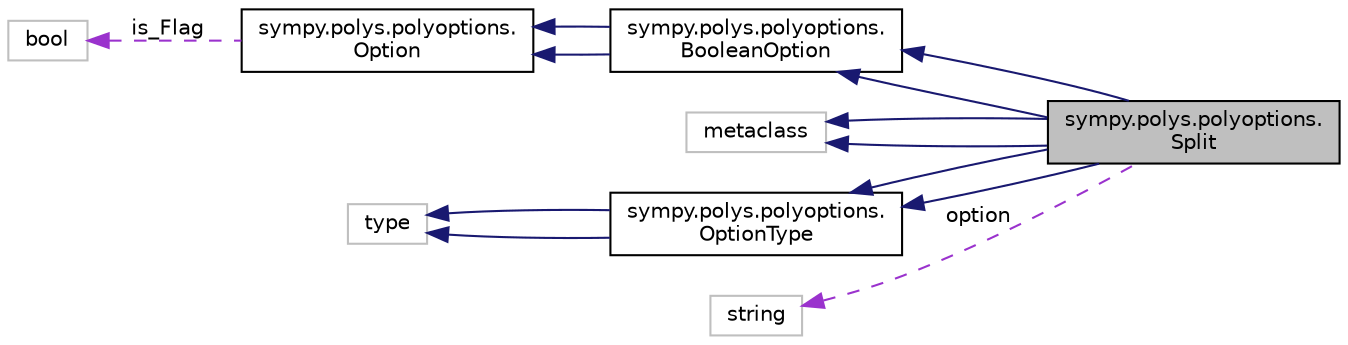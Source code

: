 digraph "sympy.polys.polyoptions.Split"
{
 // LATEX_PDF_SIZE
  edge [fontname="Helvetica",fontsize="10",labelfontname="Helvetica",labelfontsize="10"];
  node [fontname="Helvetica",fontsize="10",shape=record];
  rankdir="LR";
  Node1 [label="sympy.polys.polyoptions.\lSplit",height=0.2,width=0.4,color="black", fillcolor="grey75", style="filled", fontcolor="black",tooltip=" "];
  Node2 -> Node1 [dir="back",color="midnightblue",fontsize="10",style="solid",fontname="Helvetica"];
  Node2 [label="sympy.polys.polyoptions.\lBooleanOption",height=0.2,width=0.4,color="black", fillcolor="white", style="filled",URL="$classsympy_1_1polys_1_1polyoptions_1_1BooleanOption.html",tooltip=" "];
  Node3 -> Node2 [dir="back",color="midnightblue",fontsize="10",style="solid",fontname="Helvetica"];
  Node3 [label="sympy.polys.polyoptions.\lOption",height=0.2,width=0.4,color="black", fillcolor="white", style="filled",URL="$classsympy_1_1polys_1_1polyoptions_1_1Option.html",tooltip=" "];
  Node4 -> Node3 [dir="back",color="darkorchid3",fontsize="10",style="dashed",label=" is_Flag" ,fontname="Helvetica"];
  Node4 [label="bool",height=0.2,width=0.4,color="grey75", fillcolor="white", style="filled",tooltip=" "];
  Node3 -> Node2 [dir="back",color="midnightblue",fontsize="10",style="solid",fontname="Helvetica"];
  Node5 -> Node1 [dir="back",color="midnightblue",fontsize="10",style="solid",fontname="Helvetica"];
  Node5 [label="metaclass",height=0.2,width=0.4,color="grey75", fillcolor="white", style="filled",tooltip=" "];
  Node6 -> Node1 [dir="back",color="midnightblue",fontsize="10",style="solid",fontname="Helvetica"];
  Node6 [label="sympy.polys.polyoptions.\lOptionType",height=0.2,width=0.4,color="black", fillcolor="white", style="filled",URL="$classsympy_1_1polys_1_1polyoptions_1_1OptionType.html",tooltip=" "];
  Node7 -> Node6 [dir="back",color="midnightblue",fontsize="10",style="solid",fontname="Helvetica"];
  Node7 [label="type",height=0.2,width=0.4,color="grey75", fillcolor="white", style="filled",tooltip=" "];
  Node7 -> Node6 [dir="back",color="midnightblue",fontsize="10",style="solid",fontname="Helvetica"];
  Node2 -> Node1 [dir="back",color="midnightblue",fontsize="10",style="solid",fontname="Helvetica"];
  Node5 -> Node1 [dir="back",color="midnightblue",fontsize="10",style="solid",fontname="Helvetica"];
  Node6 -> Node1 [dir="back",color="midnightblue",fontsize="10",style="solid",fontname="Helvetica"];
  Node8 -> Node1 [dir="back",color="darkorchid3",fontsize="10",style="dashed",label=" option" ,fontname="Helvetica"];
  Node8 [label="string",height=0.2,width=0.4,color="grey75", fillcolor="white", style="filled",tooltip=" "];
}
